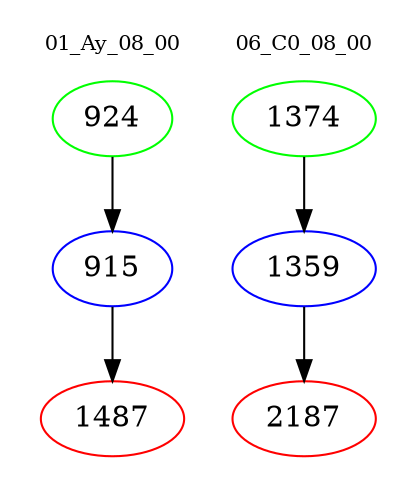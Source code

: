 digraph{
subgraph cluster_0 {
color = white
label = "01_Ay_08_00";
fontsize=10;
T0_924 [label="924", color="green"]
T0_924 -> T0_915 [color="black"]
T0_915 [label="915", color="blue"]
T0_915 -> T0_1487 [color="black"]
T0_1487 [label="1487", color="red"]
}
subgraph cluster_1 {
color = white
label = "06_C0_08_00";
fontsize=10;
T1_1374 [label="1374", color="green"]
T1_1374 -> T1_1359 [color="black"]
T1_1359 [label="1359", color="blue"]
T1_1359 -> T1_2187 [color="black"]
T1_2187 [label="2187", color="red"]
}
}
